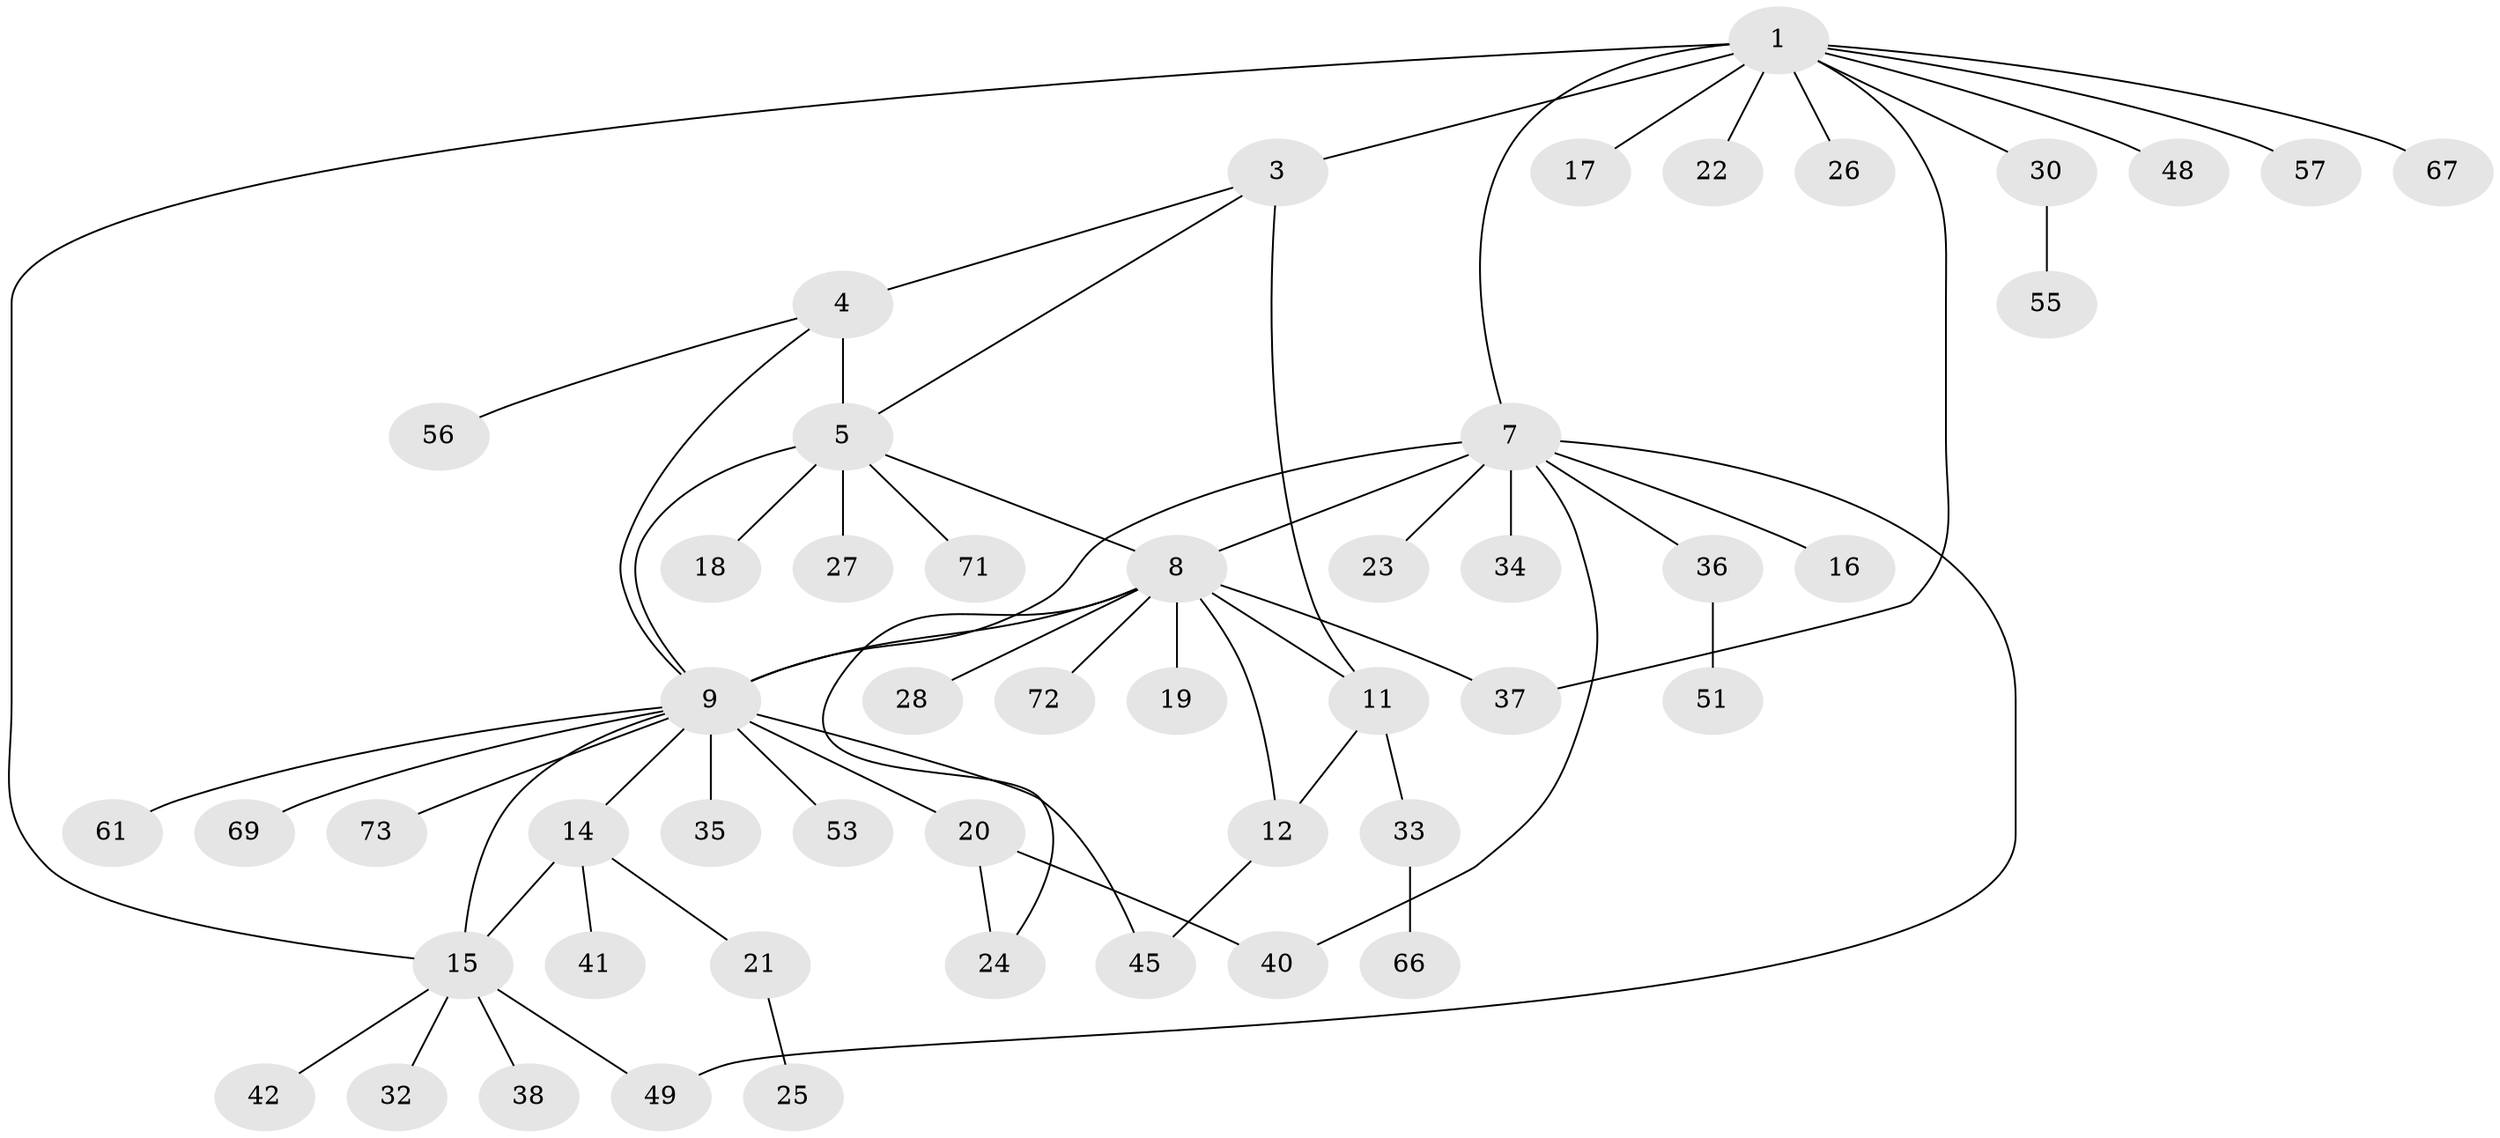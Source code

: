 // Generated by graph-tools (version 1.1) at 2025/24/03/03/25 07:24:10]
// undirected, 50 vertices, 63 edges
graph export_dot {
graph [start="1"]
  node [color=gray90,style=filled];
  1 [super="+2"];
  3 [super="+65"];
  4 [super="+50"];
  5 [super="+6"];
  7 [super="+47"];
  8 [super="+10"];
  9 [super="+13"];
  11;
  12 [super="+54"];
  14 [super="+52"];
  15 [super="+31"];
  16;
  17;
  18;
  19;
  20 [super="+58"];
  21 [super="+62"];
  22;
  23;
  24;
  25;
  26 [super="+44"];
  27;
  28 [super="+29"];
  30 [super="+46"];
  32;
  33;
  34;
  35 [super="+68"];
  36 [super="+39"];
  37 [super="+70"];
  38;
  40 [super="+59"];
  41 [super="+43"];
  42 [super="+60"];
  45;
  48 [super="+63"];
  49;
  51;
  53;
  55 [super="+64"];
  56;
  57;
  61;
  66;
  67;
  69;
  71;
  72;
  73;
  1 -- 3 [weight=2];
  1 -- 7;
  1 -- 17;
  1 -- 22;
  1 -- 30;
  1 -- 48;
  1 -- 67;
  1 -- 57;
  1 -- 26;
  1 -- 15;
  1 -- 37;
  3 -- 4;
  3 -- 11;
  3 -- 5;
  4 -- 5 [weight=2];
  4 -- 9;
  4 -- 56;
  5 -- 18;
  5 -- 9;
  5 -- 8;
  5 -- 27;
  5 -- 71;
  7 -- 8;
  7 -- 9;
  7 -- 16;
  7 -- 23;
  7 -- 34;
  7 -- 36;
  7 -- 40;
  7 -- 49;
  8 -- 9 [weight=2];
  8 -- 72;
  8 -- 37;
  8 -- 11;
  8 -- 12;
  8 -- 19;
  8 -- 24;
  8 -- 28;
  9 -- 20 [weight=2];
  9 -- 35;
  9 -- 61;
  9 -- 69;
  9 -- 73;
  9 -- 45;
  9 -- 14;
  9 -- 15;
  9 -- 53;
  11 -- 12;
  11 -- 33;
  12 -- 45;
  14 -- 15;
  14 -- 21;
  14 -- 41;
  15 -- 32;
  15 -- 49;
  15 -- 42;
  15 -- 38;
  20 -- 40;
  20 -- 24;
  21 -- 25;
  30 -- 55;
  33 -- 66;
  36 -- 51;
}
